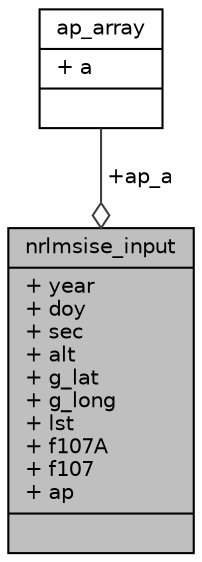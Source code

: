 digraph "nrlmsise_input"
{
 // INTERACTIVE_SVG=YES
  edge [fontname="Helvetica",fontsize="10",labelfontname="Helvetica",labelfontsize="10"];
  node [fontname="Helvetica",fontsize="10",shape=record];
  Node1 [label="{nrlmsise_input\n|+ year\l+ doy\l+ sec\l+ alt\l+ g_lat\l+ g_long\l+ lst\l+ f107A\l+ f107\l+ ap\l|}",height=0.2,width=0.4,color="black", fillcolor="grey75", style="filled", fontcolor="black"];
  Node2 -> Node1 [color="grey25",fontsize="10",style="solid",label=" +ap_a" ,arrowhead="odiamond",fontname="Helvetica"];
  Node2 [label="{ap_array\n|+ a\l|}",height=0.2,width=0.4,color="black", fillcolor="white", style="filled",URL="$structap__array.html"];
}
